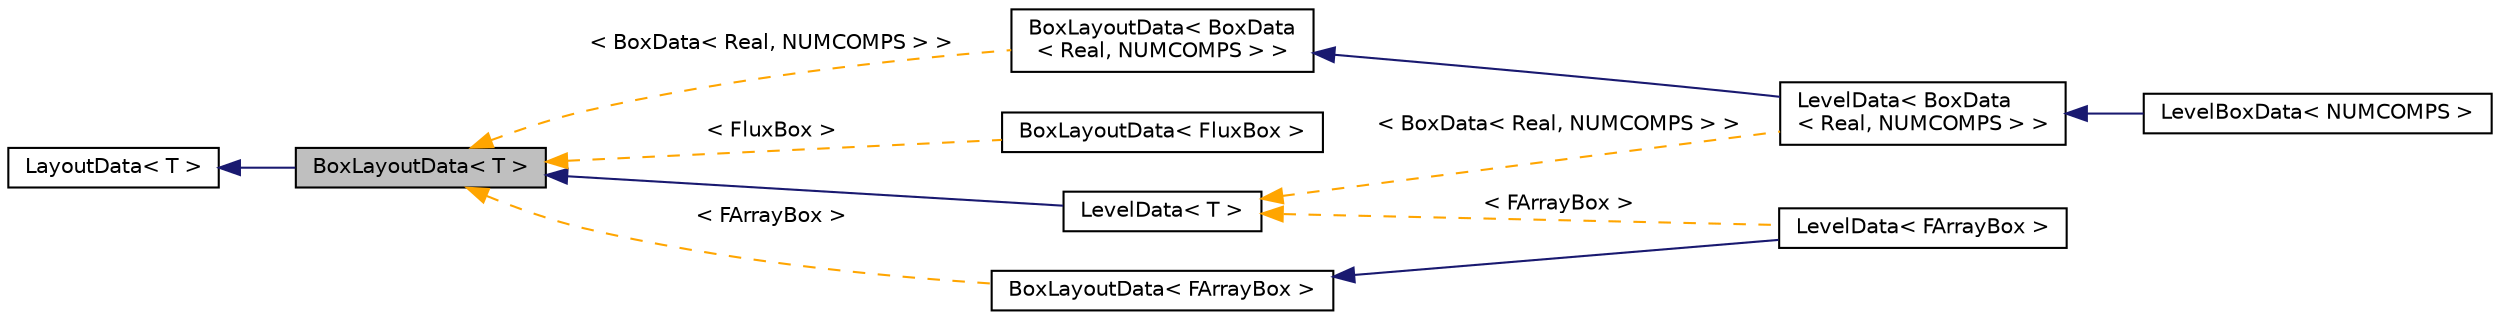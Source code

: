 digraph "BoxLayoutData&lt; T &gt;"
{
  edge [fontname="Helvetica",fontsize="10",labelfontname="Helvetica",labelfontsize="10"];
  node [fontname="Helvetica",fontsize="10",shape=record];
  rankdir="LR";
  Node0 [label="BoxLayoutData\< T \>",height=0.2,width=0.4,color="black", fillcolor="grey75", style="filled", fontcolor="black"];
  Node1 -> Node0 [dir="back",color="midnightblue",fontsize="10",style="solid",fontname="Helvetica"];
  Node1 [label="LayoutData\< T \>",height=0.2,width=0.4,color="black", fillcolor="white", style="filled",URL="$classLayoutData.html",tooltip="Data that maintains a one-to-one mapping of T to the boxes in a BoxLayout. "];
  Node0 -> Node2 [dir="back",color="midnightblue",fontsize="10",style="solid",fontname="Helvetica"];
  Node2 [label="LevelData\< T \>",height=0.2,width=0.4,color="black", fillcolor="white", style="filled",URL="$classLevelData.html",tooltip="new code "];
  Node2 -> Node3 [dir="back",color="orange",fontsize="10",style="dashed",label=" \< BoxData\< Real, NUMCOMPS \> \>" ,fontname="Helvetica"];
  Node3 [label="LevelData\< BoxData\l\< Real, NUMCOMPS \> \>",height=0.2,width=0.4,color="black", fillcolor="white", style="filled",URL="$classLevelData.html"];
  Node3 -> Node4 [dir="back",color="midnightblue",fontsize="10",style="solid",fontname="Helvetica"];
  Node4 [label="LevelBoxData\< NUMCOMPS \>",height=0.2,width=0.4,color="black", fillcolor="white", style="filled",URL="$classLevelBoxData.html"];
  Node2 -> Node5 [dir="back",color="orange",fontsize="10",style="dashed",label=" \< FArrayBox \>" ,fontname="Helvetica"];
  Node5 [label="LevelData\< FArrayBox \>",height=0.2,width=0.4,color="black", fillcolor="white", style="filled",URL="$classLevelData.html"];
  Node0 -> Node6 [dir="back",color="orange",fontsize="10",style="dashed",label=" \< FluxBox \>" ,fontname="Helvetica"];
  Node6 [label="BoxLayoutData\< FluxBox \>",height=0.2,width=0.4,color="black", fillcolor="white", style="filled",URL="$classBoxLayoutData.html"];
  Node0 -> Node7 [dir="back",color="orange",fontsize="10",style="dashed",label=" \< BoxData\< Real, NUMCOMPS \> \>" ,fontname="Helvetica"];
  Node7 [label="BoxLayoutData\< BoxData\l\< Real, NUMCOMPS \> \>",height=0.2,width=0.4,color="black", fillcolor="white", style="filled",URL="$classBoxLayoutData.html"];
  Node7 -> Node3 [dir="back",color="midnightblue",fontsize="10",style="solid",fontname="Helvetica"];
  Node0 -> Node8 [dir="back",color="orange",fontsize="10",style="dashed",label=" \< FArrayBox \>" ,fontname="Helvetica"];
  Node8 [label="BoxLayoutData\< FArrayBox \>",height=0.2,width=0.4,color="black", fillcolor="white", style="filled",URL="$classBoxLayoutData.html"];
  Node8 -> Node5 [dir="back",color="midnightblue",fontsize="10",style="solid",fontname="Helvetica"];
}
